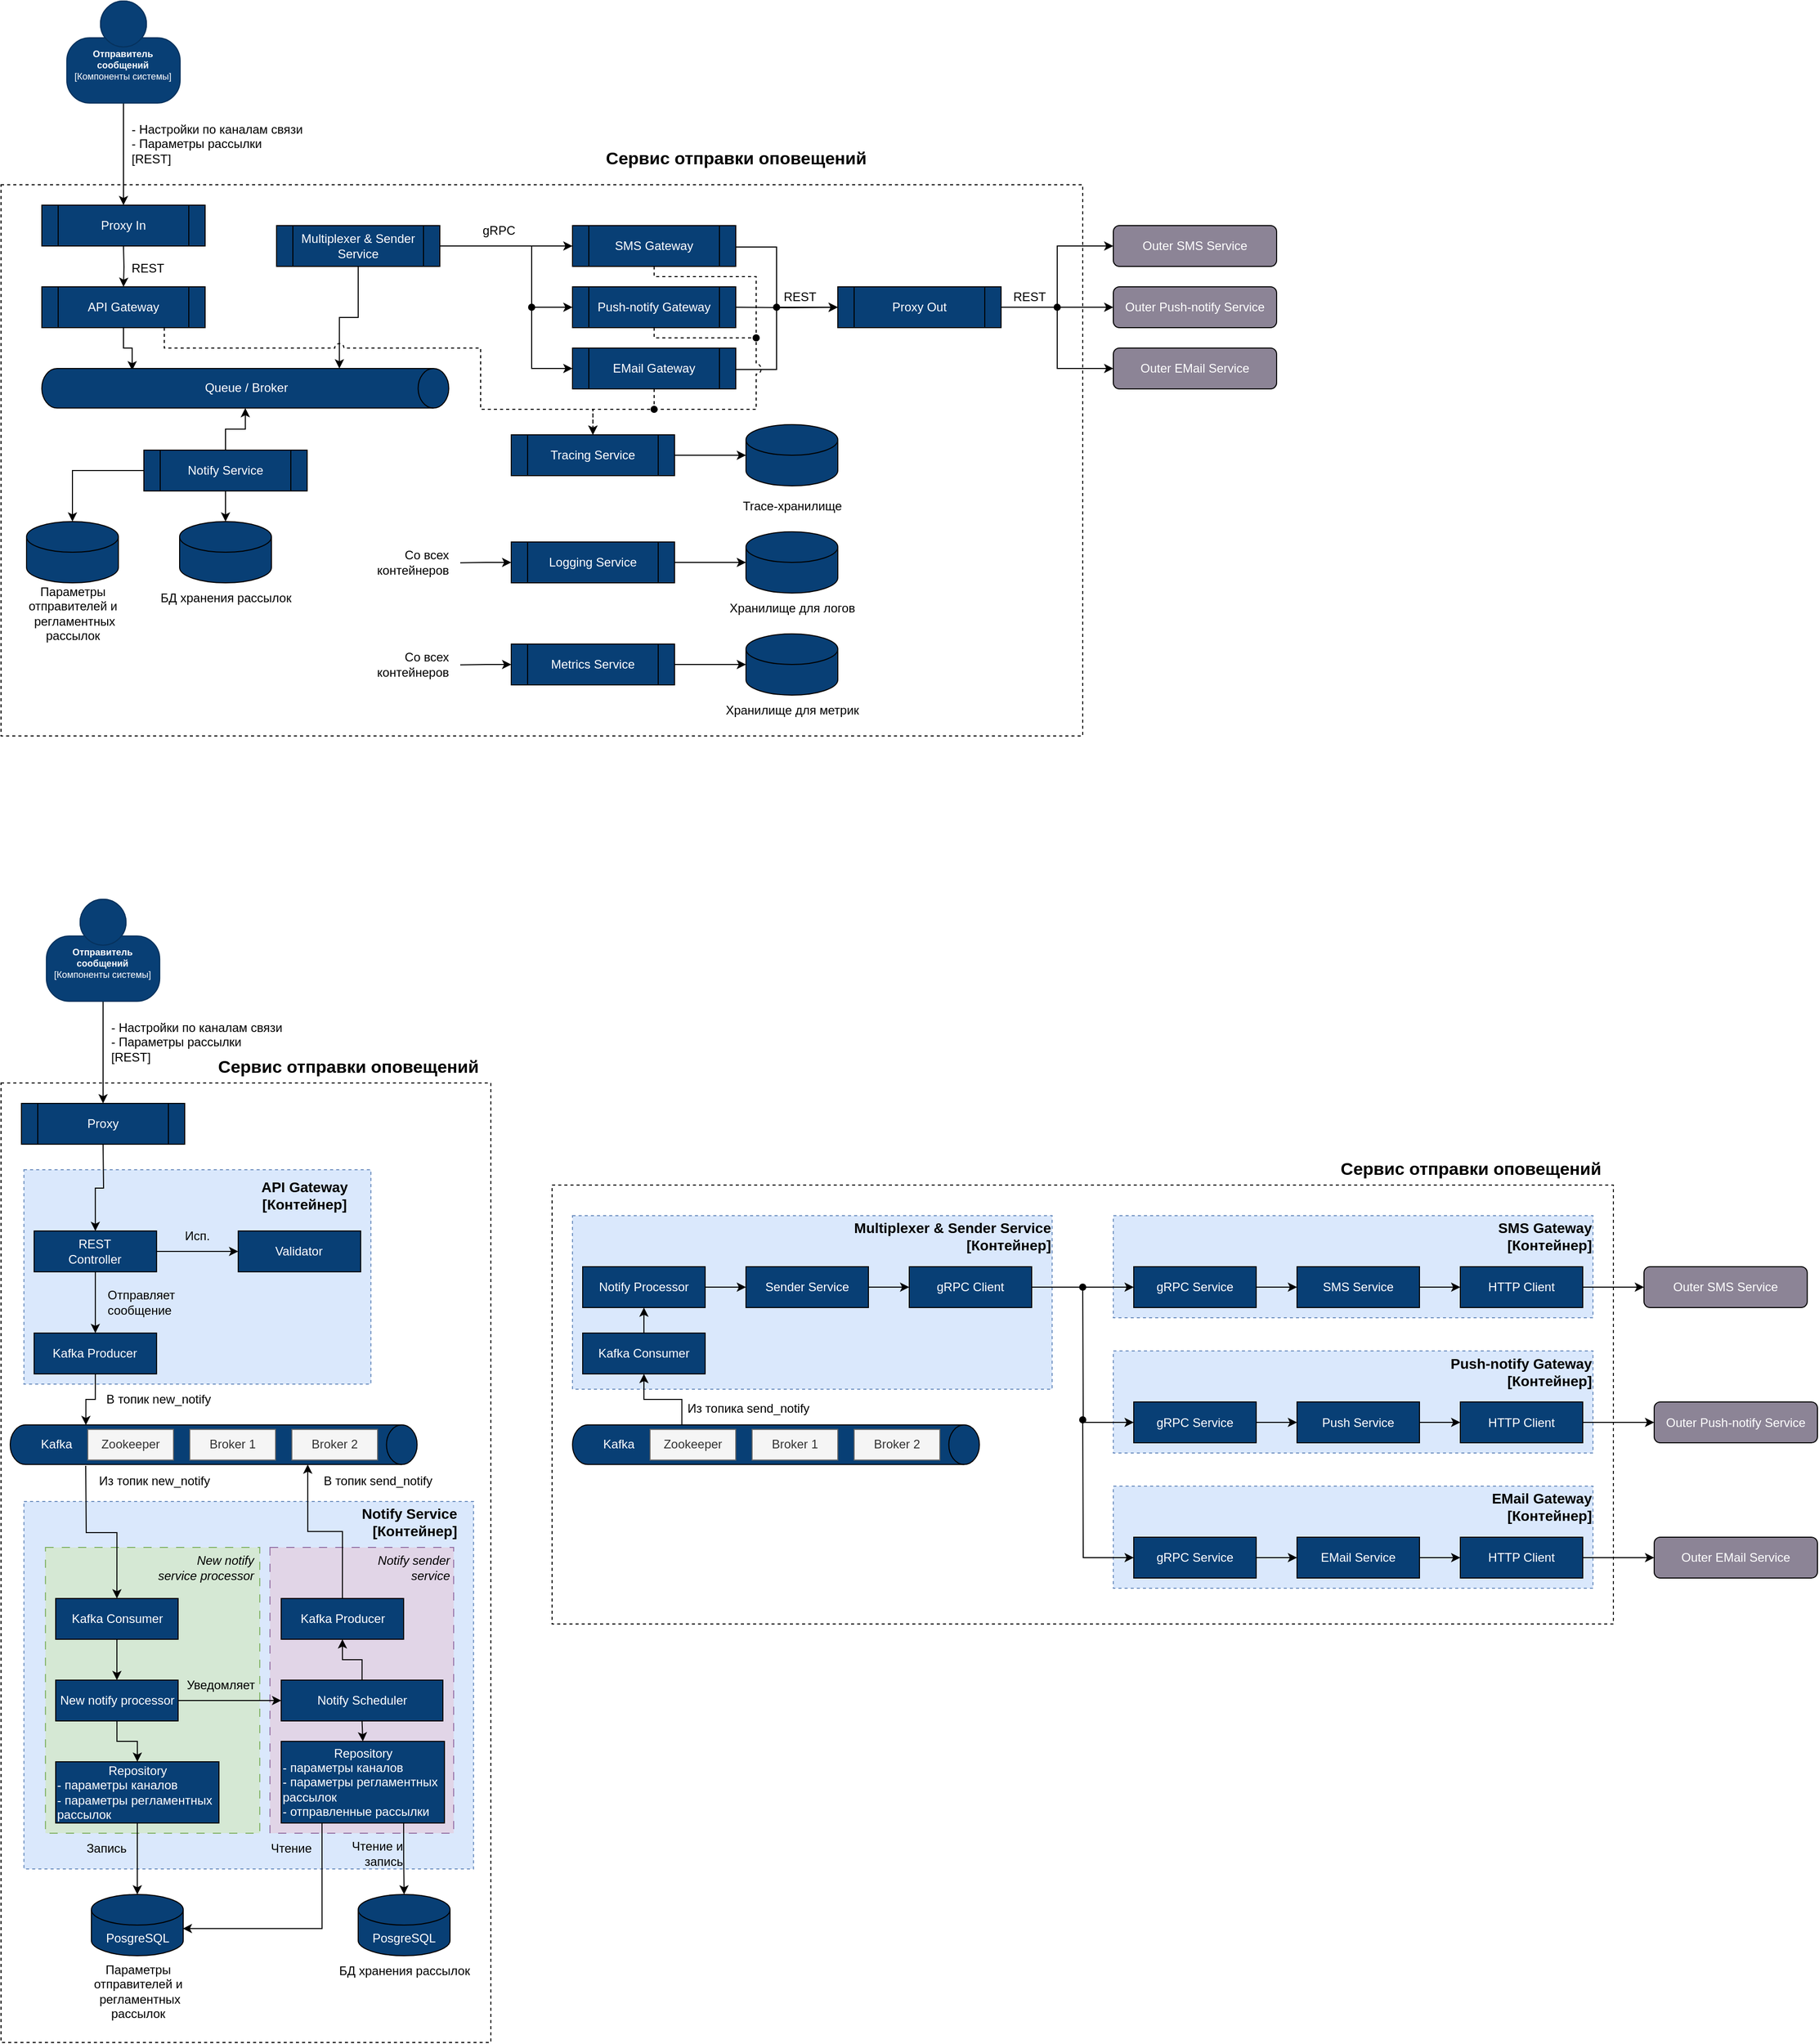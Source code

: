 <mxfile version="22.0.2" type="device">
  <diagram name="Page-1" id="RX8Ic-Q-pGjM4rG0O1jk">
    <mxGraphModel dx="2607" dy="1535" grid="1" gridSize="10" guides="1" tooltips="1" connect="1" arrows="1" fold="1" page="1" pageScale="1" pageWidth="827" pageHeight="1169" math="0" shadow="0">
      <root>
        <mxCell id="0" />
        <mxCell id="1" parent="0" />
        <mxCell id="zoepnZ8AU4nnhETqlbgA-165" value="" style="rounded=0;whiteSpace=wrap;html=1;fillColor=none;dashed=1;" parent="1" vertex="1">
          <mxGeometry x="580" y="1440" width="1040" height="430" as="geometry" />
        </mxCell>
        <mxCell id="zoepnZ8AU4nnhETqlbgA-138" value="" style="rounded=0;whiteSpace=wrap;html=1;fillColor=#dae8fc;dashed=1;strokeColor=#6c8ebf;" parent="1" vertex="1">
          <mxGeometry x="1130" y="1470" width="470" height="100" as="geometry" />
        </mxCell>
        <mxCell id="zoepnZ8AU4nnhETqlbgA-139" value="SMS Gateway&lt;br&gt;[Контейнер]" style="text;html=1;align=right;verticalAlign=middle;resizable=0;points=[];autosize=1;strokeColor=none;fillColor=none;fontStyle=1;fontSize=14;" parent="1" vertex="1">
          <mxGeometry x="1480" y="1465" width="120" height="50" as="geometry" />
        </mxCell>
        <mxCell id="zoepnZ8AU4nnhETqlbgA-80" value="" style="rounded=0;whiteSpace=wrap;html=1;fillColor=#dae8fc;dashed=1;strokeColor=#6c8ebf;" parent="1" vertex="1">
          <mxGeometry x="62.44" y="1750" width="440.56" height="360" as="geometry" />
        </mxCell>
        <mxCell id="bB3IIX2QHAJn2nJlOEOo-78" value="" style="rounded=0;whiteSpace=wrap;html=1;fillColor=none;dashed=1;" parent="1" vertex="1">
          <mxGeometry x="40" y="460" width="1060" height="540" as="geometry" />
        </mxCell>
        <mxCell id="bB3IIX2QHAJn2nJlOEOo-15" style="edgeStyle=orthogonalEdgeStyle;rounded=0;orthogonalLoop=1;jettySize=auto;html=1;exitX=0.5;exitY=1;exitDx=0;exitDy=0;entryX=0.5;entryY=0;entryDx=0;entryDy=0;" parent="1" edge="1">
          <mxGeometry relative="1" as="geometry">
            <mxPoint x="160.0" y="520.0" as="sourcePoint" />
            <mxPoint x="160.0" y="560" as="targetPoint" />
          </mxGeometry>
        </mxCell>
        <mxCell id="bB3IIX2QHAJn2nJlOEOo-14" style="edgeStyle=orthogonalEdgeStyle;rounded=0;orthogonalLoop=1;jettySize=auto;html=1;exitX=0.5;exitY=1;exitDx=0;exitDy=0;exitPerimeter=0;entryX=0.5;entryY=0;entryDx=0;entryDy=0;" parent="1" source="bB3IIX2QHAJn2nJlOEOo-13" edge="1">
          <mxGeometry relative="1" as="geometry">
            <mxPoint x="160.0" y="480" as="targetPoint" />
          </mxGeometry>
        </mxCell>
        <object placeholders="1" c4Name="Отправитель сообщений" c4Type="Компоненты системы" c4Description="" label="&lt;font style=&quot;font-size: 9px;&quot;&gt;&lt;b style=&quot;font-size: 9px;&quot;&gt;%c4Name%&lt;/b&gt;&lt;/font&gt;&lt;div style=&quot;font-size: 9px;&quot;&gt;[%c4Type%]&lt;/div&gt;&lt;br style=&quot;font-size: 9px;&quot;&gt;&lt;div style=&quot;font-size: 9px;&quot;&gt;&lt;font style=&quot;font-size: 9px;&quot;&gt;&lt;font color=&quot;#cccccc&quot; style=&quot;font-size: 9px;&quot;&gt;%c4Description%&lt;/font&gt;&lt;/font&gt;&lt;/div&gt;" id="bB3IIX2QHAJn2nJlOEOo-13">
          <mxCell style="html=1;fontSize=9;dashed=0;whiteSpace=wrap;fillColor=#083F75;strokeColor=#06315C;fontColor=#ffffff;shape=mxgraph.c4.person2;align=center;metaEdit=1;points=[[0.5,0,0],[1,0.5,0],[1,0.75,0],[0.75,1,0],[0.5,1,0],[0.25,1,0],[0,0.75,0],[0,0.5,0]];resizable=1;movable=1;rotatable=1;deletable=1;editable=1;locked=0;connectable=1;" parent="1" vertex="1">
            <mxGeometry x="104.44" y="280" width="111.11" height="100" as="geometry" />
          </mxCell>
        </object>
        <mxCell id="bB3IIX2QHAJn2nJlOEOo-16" value="- Настройки по каналам связи&lt;br&gt;- Параметры рассылки&lt;br&gt;[REST]" style="text;html=1;align=left;verticalAlign=middle;resizable=0;points=[];autosize=1;strokeColor=none;fillColor=none;" parent="1" vertex="1">
          <mxGeometry x="166" y="390" width="190" height="60" as="geometry" />
        </mxCell>
        <mxCell id="bB3IIX2QHAJn2nJlOEOo-17" value="REST" style="text;html=1;align=left;verticalAlign=middle;resizable=0;points=[];autosize=1;strokeColor=none;fillColor=none;" parent="1" vertex="1">
          <mxGeometry x="166" y="527" width="60" height="30" as="geometry" />
        </mxCell>
        <mxCell id="bB3IIX2QHAJn2nJlOEOo-27" style="edgeStyle=orthogonalEdgeStyle;rounded=0;orthogonalLoop=1;jettySize=auto;html=1;exitX=1;exitY=0.5;exitDx=0;exitDy=0;endArrow=oval;endFill=1;" parent="1" edge="1">
          <mxGeometry relative="1" as="geometry">
            <mxPoint x="760" y="520.0" as="sourcePoint" />
            <mxPoint x="800" y="580" as="targetPoint" />
            <Array as="points">
              <mxPoint x="760" y="521" />
              <mxPoint x="800" y="521" />
              <mxPoint x="800" y="580" />
            </Array>
          </mxGeometry>
        </mxCell>
        <mxCell id="bB3IIX2QHAJn2nJlOEOo-28" style="edgeStyle=orthogonalEdgeStyle;rounded=0;orthogonalLoop=1;jettySize=auto;html=1;exitX=1;exitY=0.5;exitDx=0;exitDy=0;entryX=0;entryY=0.5;entryDx=0;entryDy=0;" parent="1" target="bB3IIX2QHAJn2nJlOEOo-25" edge="1" source="LcVIaWIL3jUaaiJATipJ-1">
          <mxGeometry relative="1" as="geometry">
            <mxPoint x="760" y="580" as="sourcePoint" />
          </mxGeometry>
        </mxCell>
        <mxCell id="bB3IIX2QHAJn2nJlOEOo-29" style="edgeStyle=orthogonalEdgeStyle;rounded=0;orthogonalLoop=1;jettySize=auto;html=1;exitX=1;exitY=0.5;exitDx=0;exitDy=0;entryX=0;entryY=0.5;entryDx=0;entryDy=0;" parent="1" target="LcVIaWIL3jUaaiJATipJ-1" edge="1">
          <mxGeometry relative="1" as="geometry">
            <mxPoint x="760" y="640" as="sourcePoint" />
            <Array as="points">
              <mxPoint x="800" y="641" />
              <mxPoint x="800" y="580" />
            </Array>
          </mxGeometry>
        </mxCell>
        <mxCell id="bB3IIX2QHAJn2nJlOEOo-24" value="Outer SMS Service" style="rounded=1;whiteSpace=wrap;html=1;fillColor=#8c8496;fontColor=#ffffff;fontStyle=0" parent="1" vertex="1">
          <mxGeometry x="1130" y="500" width="160" height="40" as="geometry" />
        </mxCell>
        <mxCell id="bB3IIX2QHAJn2nJlOEOo-25" value="Outer Push-notify Service" style="rounded=1;whiteSpace=wrap;html=1;fillColor=#8c8496;fontColor=#ffffff;fontStyle=0" parent="1" vertex="1">
          <mxGeometry x="1130" y="560" width="160" height="40" as="geometry" />
        </mxCell>
        <mxCell id="bB3IIX2QHAJn2nJlOEOo-26" value="Outer EMail Service" style="rounded=1;whiteSpace=wrap;html=1;fillColor=#8c8496;fontColor=#ffffff;fontStyle=0" parent="1" vertex="1">
          <mxGeometry x="1130" y="620" width="160" height="40" as="geometry" />
        </mxCell>
        <mxCell id="bB3IIX2QHAJn2nJlOEOo-30" value="Proxy In" style="shape=process;whiteSpace=wrap;html=1;backgroundOutline=1;fillColor=#083f75;fontColor=#FFFFFF;" parent="1" vertex="1">
          <mxGeometry x="80" y="480" width="160" height="40" as="geometry" />
        </mxCell>
        <mxCell id="bB3IIX2QHAJn2nJlOEOo-31" value="API Gateway" style="shape=process;whiteSpace=wrap;html=1;backgroundOutline=1;fillColor=#083f75;fontColor=#FFFFFF;" parent="1" vertex="1">
          <mxGeometry x="80" y="560" width="160" height="40" as="geometry" />
        </mxCell>
        <mxCell id="bB3IIX2QHAJn2nJlOEOo-32" value="Notify Service" style="shape=process;whiteSpace=wrap;html=1;backgroundOutline=1;fillColor=#083f75;fontColor=#ffffff;" parent="1" vertex="1">
          <mxGeometry x="180" y="720" width="160" height="40" as="geometry" />
        </mxCell>
        <mxCell id="bB3IIX2QHAJn2nJlOEOo-36" style="edgeStyle=orthogonalEdgeStyle;rounded=0;orthogonalLoop=1;jettySize=auto;html=1;exitX=0.5;exitY=1;exitDx=0;exitDy=0;entryX=0.048;entryY=0.778;entryDx=0;entryDy=0;entryPerimeter=0;" parent="1" source="bB3IIX2QHAJn2nJlOEOo-31" target="bB3IIX2QHAJn2nJlOEOo-33" edge="1">
          <mxGeometry relative="1" as="geometry" />
        </mxCell>
        <mxCell id="bB3IIX2QHAJn2nJlOEOo-39" style="edgeStyle=orthogonalEdgeStyle;rounded=0;orthogonalLoop=1;jettySize=auto;html=1;exitX=0.5;exitY=0;exitDx=0;exitDy=0;entryX=1;entryY=0.5;entryDx=0;entryDy=0;entryPerimeter=0;" parent="1" source="bB3IIX2QHAJn2nJlOEOo-32" target="bB3IIX2QHAJn2nJlOEOo-33" edge="1">
          <mxGeometry relative="1" as="geometry" />
        </mxCell>
        <mxCell id="bB3IIX2QHAJn2nJlOEOo-41" style="edgeStyle=orthogonalEdgeStyle;rounded=0;orthogonalLoop=1;jettySize=auto;html=1;exitX=0;exitY=0.5;exitDx=0;exitDy=0;entryX=0.5;entryY=0;entryDx=0;entryDy=0;entryPerimeter=0;" parent="1" source="bB3IIX2QHAJn2nJlOEOo-32" target="bB3IIX2QHAJn2nJlOEOo-18" edge="1">
          <mxGeometry relative="1" as="geometry" />
        </mxCell>
        <mxCell id="bB3IIX2QHAJn2nJlOEOo-33" value="" style="shape=cylinder3;whiteSpace=wrap;html=1;boundedLbl=1;backgroundOutline=1;size=15;rotation=90;fillColor=#083f75;fontColor=#FFFFFF;" parent="1" vertex="1">
          <mxGeometry x="260" y="460" width="38.75" height="398.75" as="geometry" />
        </mxCell>
        <mxCell id="bB3IIX2QHAJn2nJlOEOo-34" value="Queue / Broker" style="text;html=1;align=center;verticalAlign=middle;resizable=0;points=[];autosize=1;strokeColor=none;fillColor=none;fontColor=#FFFFFF;" parent="1" vertex="1">
          <mxGeometry x="230" y="644.37" width="100" height="30" as="geometry" />
        </mxCell>
        <mxCell id="bB3IIX2QHAJn2nJlOEOo-40" value="" style="group;fillColor=none;fontColor=#ffffff;" parent="1" vertex="1" connectable="0">
          <mxGeometry x="60" y="760" width="105" height="155" as="geometry" />
        </mxCell>
        <mxCell id="bB3IIX2QHAJn2nJlOEOo-19" value="Параметры&lt;br&gt;отправителей и&lt;br&gt;&amp;nbsp;регламентных&lt;br&gt;рассылок" style="text;html=1;align=center;verticalAlign=middle;resizable=0;points=[];autosize=1;strokeColor=none;fillColor=none;" parent="bB3IIX2QHAJn2nJlOEOo-40" vertex="1">
          <mxGeometry x="-5" y="85" width="110" height="70" as="geometry" />
        </mxCell>
        <mxCell id="bB3IIX2QHAJn2nJlOEOo-18" value="" style="shape=cylinder3;whiteSpace=wrap;html=1;boundedLbl=1;backgroundOutline=1;size=15;fillColor=#083f75;" parent="bB3IIX2QHAJn2nJlOEOo-40" vertex="1">
          <mxGeometry x="5" y="30" width="90" height="60" as="geometry" />
        </mxCell>
        <mxCell id="bB3IIX2QHAJn2nJlOEOo-42" value="БД хранения рассылок" style="text;html=1;align=center;verticalAlign=middle;resizable=0;points=[];autosize=1;strokeColor=none;fillColor=none;" parent="1" vertex="1">
          <mxGeometry x="185" y="850" width="150" height="30" as="geometry" />
        </mxCell>
        <mxCell id="bB3IIX2QHAJn2nJlOEOo-43" value="" style="shape=cylinder3;whiteSpace=wrap;html=1;boundedLbl=1;backgroundOutline=1;size=15;fillColor=#083f75;fontColor=#ffffff;" parent="1" vertex="1">
          <mxGeometry x="215" y="790" width="90" height="60" as="geometry" />
        </mxCell>
        <mxCell id="bB3IIX2QHAJn2nJlOEOo-44" style="edgeStyle=orthogonalEdgeStyle;rounded=0;orthogonalLoop=1;jettySize=auto;html=1;exitX=0.5;exitY=1;exitDx=0;exitDy=0;entryX=0.5;entryY=0;entryDx=0;entryDy=0;entryPerimeter=0;" parent="1" source="bB3IIX2QHAJn2nJlOEOo-32" target="bB3IIX2QHAJn2nJlOEOo-43" edge="1">
          <mxGeometry relative="1" as="geometry" />
        </mxCell>
        <mxCell id="bB3IIX2QHAJn2nJlOEOo-45" value="SMS Gateway" style="shape=process;whiteSpace=wrap;html=1;backgroundOutline=1;fillColor=#083f75;fontColor=#ffffff;" parent="1" vertex="1">
          <mxGeometry x="600" y="500" width="160" height="40" as="geometry" />
        </mxCell>
        <mxCell id="bB3IIX2QHAJn2nJlOEOo-46" value="Push-notify Gateway" style="shape=process;whiteSpace=wrap;html=1;backgroundOutline=1;fillColor=#083f75;fontColor=#ffffff;" parent="1" vertex="1">
          <mxGeometry x="600" y="560" width="160" height="40" as="geometry" />
        </mxCell>
        <mxCell id="bB3IIX2QHAJn2nJlOEOo-75" style="edgeStyle=orthogonalEdgeStyle;rounded=0;orthogonalLoop=1;jettySize=auto;html=1;exitX=0.5;exitY=1;exitDx=0;exitDy=0;dashed=1;" parent="1" source="bB3IIX2QHAJn2nJlOEOo-47" target="bB3IIX2QHAJn2nJlOEOo-70" edge="1">
          <mxGeometry relative="1" as="geometry">
            <Array as="points">
              <mxPoint x="680" y="680" />
              <mxPoint x="620" y="680" />
            </Array>
          </mxGeometry>
        </mxCell>
        <mxCell id="bB3IIX2QHAJn2nJlOEOo-47" value="EMail Gateway" style="shape=process;whiteSpace=wrap;html=1;backgroundOutline=1;fillColor=#083f75;fontColor=#ffffff;" parent="1" vertex="1">
          <mxGeometry x="600" y="620" width="160" height="40" as="geometry" />
        </mxCell>
        <mxCell id="bB3IIX2QHAJn2nJlOEOo-50" style="edgeStyle=orthogonalEdgeStyle;rounded=0;orthogonalLoop=1;jettySize=auto;html=1;entryX=0;entryY=0.5;entryDx=0;entryDy=0;startArrow=oval;startFill=1;" parent="1" target="bB3IIX2QHAJn2nJlOEOo-45" edge="1">
          <mxGeometry relative="1" as="geometry">
            <mxPoint x="560" y="580" as="sourcePoint" />
            <Array as="points">
              <mxPoint x="560" y="520" />
            </Array>
          </mxGeometry>
        </mxCell>
        <mxCell id="bB3IIX2QHAJn2nJlOEOo-51" style="edgeStyle=orthogonalEdgeStyle;rounded=0;orthogonalLoop=1;jettySize=auto;html=1;exitX=1;exitY=0.5;exitDx=0;exitDy=0;entryX=0;entryY=0.5;entryDx=0;entryDy=0;" parent="1" source="bB3IIX2QHAJn2nJlOEOo-48" target="bB3IIX2QHAJn2nJlOEOo-46" edge="1">
          <mxGeometry relative="1" as="geometry">
            <Array as="points">
              <mxPoint x="560" y="520" />
              <mxPoint x="560" y="580" />
            </Array>
          </mxGeometry>
        </mxCell>
        <mxCell id="bB3IIX2QHAJn2nJlOEOo-52" style="edgeStyle=orthogonalEdgeStyle;rounded=0;orthogonalLoop=1;jettySize=auto;html=1;exitX=1;exitY=0.5;exitDx=0;exitDy=0;entryX=0;entryY=0.5;entryDx=0;entryDy=0;" parent="1" source="bB3IIX2QHAJn2nJlOEOo-48" target="bB3IIX2QHAJn2nJlOEOo-47" edge="1">
          <mxGeometry relative="1" as="geometry">
            <Array as="points">
              <mxPoint x="560" y="520" />
              <mxPoint x="560" y="640" />
            </Array>
          </mxGeometry>
        </mxCell>
        <mxCell id="bB3IIX2QHAJn2nJlOEOo-48" value="Multiplexer &amp;amp; Sender Service" style="shape=process;whiteSpace=wrap;html=1;backgroundOutline=1;fillColor=#083f75;fontColor=#FFFFFF;" parent="1" vertex="1">
          <mxGeometry x="310" y="500" width="160" height="40" as="geometry" />
        </mxCell>
        <mxCell id="bB3IIX2QHAJn2nJlOEOo-49" style="edgeStyle=orthogonalEdgeStyle;rounded=0;orthogonalLoop=1;jettySize=auto;html=1;exitX=0.5;exitY=1;exitDx=0;exitDy=0;entryX=0;entryY=0;entryDx=0;entryDy=107.188;entryPerimeter=0;" parent="1" source="bB3IIX2QHAJn2nJlOEOo-48" target="bB3IIX2QHAJn2nJlOEOo-33" edge="1">
          <mxGeometry relative="1" as="geometry" />
        </mxCell>
        <mxCell id="bB3IIX2QHAJn2nJlOEOo-53" value="gRPC" style="text;html=1;align=left;verticalAlign=middle;resizable=0;points=[];autosize=1;strokeColor=none;fillColor=none;" parent="1" vertex="1">
          <mxGeometry x="510" y="490" width="60" height="30" as="geometry" />
        </mxCell>
        <mxCell id="bB3IIX2QHAJn2nJlOEOo-66" value="" style="group;fillColor=none;container=0;" parent="1" vertex="1" connectable="0">
          <mxGeometry x="390" y="800" width="500" height="90" as="geometry" />
        </mxCell>
        <mxCell id="bB3IIX2QHAJn2nJlOEOo-55" style="edgeStyle=orthogonalEdgeStyle;rounded=0;orthogonalLoop=1;jettySize=auto;html=1;exitX=0;exitY=0.5;exitDx=0;exitDy=0;startArrow=classic;startFill=1;endArrow=none;endFill=0;" parent="1" source="bB3IIX2QHAJn2nJlOEOo-54" edge="1">
          <mxGeometry relative="1" as="geometry">
            <mxPoint x="490.0" y="830.353" as="targetPoint" />
          </mxGeometry>
        </mxCell>
        <mxCell id="bB3IIX2QHAJn2nJlOEOo-54" value="Logging Service" style="shape=process;whiteSpace=wrap;html=1;backgroundOutline=1;fillColor=#083f75;fontColor=#ffffff;" parent="1" vertex="1">
          <mxGeometry x="540" y="810" width="160" height="40" as="geometry" />
        </mxCell>
        <mxCell id="bB3IIX2QHAJn2nJlOEOo-56" value="Со всех &lt;br&gt;контейнеров" style="text;html=1;align=right;verticalAlign=middle;resizable=0;points=[];autosize=1;strokeColor=none;fillColor=none;" parent="1" vertex="1">
          <mxGeometry x="390" y="810" width="90" height="40" as="geometry" />
        </mxCell>
        <mxCell id="bB3IIX2QHAJn2nJlOEOo-57" value="Хранилище для логов" style="text;html=1;align=center;verticalAlign=middle;resizable=0;points=[];autosize=1;strokeColor=none;fillColor=none;" parent="1" vertex="1">
          <mxGeometry x="740" y="860" width="150" height="30" as="geometry" />
        </mxCell>
        <mxCell id="bB3IIX2QHAJn2nJlOEOo-58" value="" style="shape=cylinder3;whiteSpace=wrap;html=1;boundedLbl=1;backgroundOutline=1;size=15;fillColor=#083f75;fontColor=#ffffff;" parent="1" vertex="1">
          <mxGeometry x="770" y="800" width="90" height="60" as="geometry" />
        </mxCell>
        <mxCell id="bB3IIX2QHAJn2nJlOEOo-59" style="edgeStyle=orthogonalEdgeStyle;rounded=0;orthogonalLoop=1;jettySize=auto;html=1;exitX=1;exitY=0.5;exitDx=0;exitDy=0;entryX=0;entryY=0.5;entryDx=0;entryDy=0;entryPerimeter=0;" parent="1" source="bB3IIX2QHAJn2nJlOEOo-54" target="bB3IIX2QHAJn2nJlOEOo-58" edge="1">
          <mxGeometry relative="1" as="geometry" />
        </mxCell>
        <mxCell id="bB3IIX2QHAJn2nJlOEOo-60" style="edgeStyle=orthogonalEdgeStyle;rounded=0;orthogonalLoop=1;jettySize=auto;html=1;exitX=0;exitY=0.5;exitDx=0;exitDy=0;startArrow=classic;startFill=1;endArrow=none;endFill=0;" parent="1" source="bB3IIX2QHAJn2nJlOEOo-61" edge="1">
          <mxGeometry relative="1" as="geometry">
            <mxPoint x="490.0" y="930.353" as="targetPoint" />
          </mxGeometry>
        </mxCell>
        <mxCell id="bB3IIX2QHAJn2nJlOEOo-61" value="Metrics Service" style="shape=process;whiteSpace=wrap;html=1;backgroundOutline=1;fillColor=#083f75;fontColor=#ffffff;" parent="1" vertex="1">
          <mxGeometry x="540" y="910" width="160" height="40" as="geometry" />
        </mxCell>
        <mxCell id="bB3IIX2QHAJn2nJlOEOo-62" value="Со всех &lt;br&gt;контейнеров" style="text;html=1;align=right;verticalAlign=middle;resizable=0;points=[];autosize=1;strokeColor=none;fillColor=none;" parent="1" vertex="1">
          <mxGeometry x="390" y="910" width="90" height="40" as="geometry" />
        </mxCell>
        <mxCell id="bB3IIX2QHAJn2nJlOEOo-63" value="Хранилище для метрик" style="text;html=1;align=center;verticalAlign=middle;resizable=0;points=[];autosize=1;strokeColor=none;fillColor=none;" parent="1" vertex="1">
          <mxGeometry x="740" y="960" width="150" height="30" as="geometry" />
        </mxCell>
        <mxCell id="bB3IIX2QHAJn2nJlOEOo-64" value="" style="shape=cylinder3;whiteSpace=wrap;html=1;boundedLbl=1;backgroundOutline=1;size=15;fillColor=#083f75;fontColor=#ffffff;" parent="1" vertex="1">
          <mxGeometry x="770" y="900" width="90" height="60" as="geometry" />
        </mxCell>
        <mxCell id="bB3IIX2QHAJn2nJlOEOo-65" style="edgeStyle=orthogonalEdgeStyle;rounded=0;orthogonalLoop=1;jettySize=auto;html=1;exitX=1;exitY=0.5;exitDx=0;exitDy=0;entryX=0;entryY=0.5;entryDx=0;entryDy=0;entryPerimeter=0;" parent="1" source="bB3IIX2QHAJn2nJlOEOo-61" target="bB3IIX2QHAJn2nJlOEOo-64" edge="1">
          <mxGeometry relative="1" as="geometry" />
        </mxCell>
        <mxCell id="bB3IIX2QHAJn2nJlOEOo-70" value="Tracing Service" style="shape=process;whiteSpace=wrap;html=1;backgroundOutline=1;fillColor=#083f75;fontColor=#ffffff;" parent="1" vertex="1">
          <mxGeometry x="540" y="705" width="160" height="40" as="geometry" />
        </mxCell>
        <mxCell id="bB3IIX2QHAJn2nJlOEOo-72" value="" style="shape=cylinder3;whiteSpace=wrap;html=1;boundedLbl=1;backgroundOutline=1;size=15;fillColor=#083f75;fontColor=#ffffff;" parent="1" vertex="1">
          <mxGeometry x="770" y="695" width="90" height="60" as="geometry" />
        </mxCell>
        <mxCell id="bB3IIX2QHAJn2nJlOEOo-73" style="edgeStyle=orthogonalEdgeStyle;rounded=0;orthogonalLoop=1;jettySize=auto;html=1;exitX=1;exitY=0.5;exitDx=0;exitDy=0;entryX=0;entryY=0.5;entryDx=0;entryDy=0;entryPerimeter=0;" parent="1" source="bB3IIX2QHAJn2nJlOEOo-70" target="bB3IIX2QHAJn2nJlOEOo-72" edge="1">
          <mxGeometry relative="1" as="geometry" />
        </mxCell>
        <mxCell id="bB3IIX2QHAJn2nJlOEOo-74" value="Trace-хранилище" style="text;html=1;align=center;verticalAlign=middle;resizable=0;points=[];autosize=1;strokeColor=none;fillColor=none;" parent="1" vertex="1">
          <mxGeometry x="755" y="760" width="120" height="30" as="geometry" />
        </mxCell>
        <mxCell id="bB3IIX2QHAJn2nJlOEOo-76" style="edgeStyle=orthogonalEdgeStyle;rounded=0;orthogonalLoop=1;jettySize=auto;html=1;exitX=0.5;exitY=1;exitDx=0;exitDy=0;jumpStyle=arc;jumpSize=10;endArrow=oval;endFill=1;dashed=1;" parent="1" source="bB3IIX2QHAJn2nJlOEOo-46" edge="1">
          <mxGeometry relative="1" as="geometry">
            <mxPoint x="680" y="680" as="targetPoint" />
            <Array as="points">
              <mxPoint x="680" y="610" />
              <mxPoint x="780" y="610" />
              <mxPoint x="780" y="680" />
            </Array>
          </mxGeometry>
        </mxCell>
        <mxCell id="bB3IIX2QHAJn2nJlOEOo-77" style="edgeStyle=orthogonalEdgeStyle;rounded=0;orthogonalLoop=1;jettySize=auto;html=1;exitX=0.5;exitY=1;exitDx=0;exitDy=0;endArrow=oval;endFill=1;jumpStyle=arc;jumpSize=10;dashed=1;" parent="1" source="bB3IIX2QHAJn2nJlOEOo-45" edge="1">
          <mxGeometry relative="1" as="geometry">
            <mxPoint x="780" y="610" as="targetPoint" />
            <Array as="points">
              <mxPoint x="680" y="550" />
              <mxPoint x="780" y="550" />
            </Array>
          </mxGeometry>
        </mxCell>
        <mxCell id="bB3IIX2QHAJn2nJlOEOo-80" value="Сервис отправки оповещений" style="text;html=1;align=center;verticalAlign=middle;resizable=0;points=[];autosize=1;strokeColor=none;fillColor=none;fontStyle=1;fontSize=17;" parent="1" vertex="1">
          <mxGeometry x="620" y="420" width="280" height="30" as="geometry" />
        </mxCell>
        <mxCell id="bB3IIX2QHAJn2nJlOEOo-83" value="REST" style="text;html=1;align=left;verticalAlign=middle;resizable=0;points=[];autosize=1;strokeColor=none;fillColor=none;" parent="1" vertex="1">
          <mxGeometry x="805" y="555" width="60" height="30" as="geometry" />
        </mxCell>
        <mxCell id="yg9cU2v6sq41GqpysBfn-1" style="edgeStyle=orthogonalEdgeStyle;rounded=0;orthogonalLoop=1;jettySize=auto;html=1;exitX=0.75;exitY=1;exitDx=0;exitDy=0;entryX=0.5;entryY=0;entryDx=0;entryDy=0;dashed=1;jumpStyle=arc;jumpSize=9;" parent="1" source="bB3IIX2QHAJn2nJlOEOo-31" target="bB3IIX2QHAJn2nJlOEOo-70" edge="1">
          <mxGeometry relative="1" as="geometry">
            <Array as="points">
              <mxPoint x="200" y="620" />
              <mxPoint x="510" y="620" />
              <mxPoint x="510" y="680" />
              <mxPoint x="620" y="680" />
            </Array>
          </mxGeometry>
        </mxCell>
        <mxCell id="zoepnZ8AU4nnhETqlbgA-1" value="" style="rounded=0;whiteSpace=wrap;html=1;fillColor=none;dashed=1;" parent="1" vertex="1">
          <mxGeometry x="40" y="1340" width="480" height="940" as="geometry" />
        </mxCell>
        <mxCell id="zoepnZ8AU4nnhETqlbgA-3" style="edgeStyle=orthogonalEdgeStyle;rounded=0;orthogonalLoop=1;jettySize=auto;html=1;exitX=0.5;exitY=1;exitDx=0;exitDy=0;exitPerimeter=0;entryX=0.5;entryY=0;entryDx=0;entryDy=0;" parent="1" source="zoepnZ8AU4nnhETqlbgA-4" edge="1">
          <mxGeometry relative="1" as="geometry">
            <mxPoint x="140.0" y="1360" as="targetPoint" />
          </mxGeometry>
        </mxCell>
        <object placeholders="1" c4Name="Отправитель сообщений" c4Type="Компоненты системы" c4Description="" label="&lt;font style=&quot;font-size: 9px;&quot;&gt;&lt;b style=&quot;font-size: 9px;&quot;&gt;%c4Name%&lt;/b&gt;&lt;/font&gt;&lt;div style=&quot;font-size: 9px;&quot;&gt;[%c4Type%]&lt;/div&gt;&lt;br style=&quot;font-size: 9px;&quot;&gt;&lt;div style=&quot;font-size: 9px;&quot;&gt;&lt;font style=&quot;font-size: 9px;&quot;&gt;&lt;font color=&quot;#cccccc&quot; style=&quot;font-size: 9px;&quot;&gt;%c4Description%&lt;/font&gt;&lt;/font&gt;&lt;/div&gt;" id="zoepnZ8AU4nnhETqlbgA-4">
          <mxCell style="html=1;fontSize=9;dashed=0;whiteSpace=wrap;fillColor=#083F75;strokeColor=#06315C;fontColor=#ffffff;shape=mxgraph.c4.person2;align=center;metaEdit=1;points=[[0.5,0,0],[1,0.5,0],[1,0.75,0],[0.75,1,0],[0.5,1,0],[0.25,1,0],[0,0.75,0],[0,0.5,0]];resizable=1;movable=1;rotatable=1;deletable=1;editable=1;locked=0;connectable=1;" parent="1" vertex="1">
            <mxGeometry x="84.44" y="1160" width="111.11" height="100" as="geometry" />
          </mxCell>
        </object>
        <mxCell id="zoepnZ8AU4nnhETqlbgA-5" value="- Настройки по каналам связи&lt;br&gt;- Параметры рассылки&lt;br&gt;[REST]" style="text;html=1;align=left;verticalAlign=middle;resizable=0;points=[];autosize=1;strokeColor=none;fillColor=none;" parent="1" vertex="1">
          <mxGeometry x="146" y="1270" width="190" height="60" as="geometry" />
        </mxCell>
        <mxCell id="zoepnZ8AU4nnhETqlbgA-13" value="Proxy" style="shape=process;whiteSpace=wrap;html=1;backgroundOutline=1;fillColor=#083f75;fontColor=#FFFFFF;" parent="1" vertex="1">
          <mxGeometry x="60" y="1360" width="160" height="40" as="geometry" />
        </mxCell>
        <mxCell id="zoepnZ8AU4nnhETqlbgA-56" value="Сервис отправки оповещений" style="text;html=1;align=center;verticalAlign=middle;resizable=0;points=[];autosize=1;strokeColor=none;fillColor=none;fontStyle=1;fontSize=17;" parent="1" vertex="1">
          <mxGeometry x="240" y="1310" width="280" height="30" as="geometry" />
        </mxCell>
        <mxCell id="zoepnZ8AU4nnhETqlbgA-64" value="" style="rounded=0;whiteSpace=wrap;html=1;fillColor=#dae8fc;dashed=1;strokeColor=#6c8ebf;" parent="1" vertex="1">
          <mxGeometry x="62.44" y="1425" width="340" height="210" as="geometry" />
        </mxCell>
        <mxCell id="zoepnZ8AU4nnhETqlbgA-65" value="API Gateway&lt;br style=&quot;font-size: 14px;&quot;&gt;[Контейнер]" style="text;html=1;align=center;verticalAlign=middle;resizable=0;points=[];autosize=1;strokeColor=none;fillColor=none;fontStyle=1;fontSize=14;" parent="1" vertex="1">
          <mxGeometry x="282.44" y="1425" width="110" height="50" as="geometry" />
        </mxCell>
        <mxCell id="zoepnZ8AU4nnhETqlbgA-68" style="edgeStyle=orthogonalEdgeStyle;rounded=0;orthogonalLoop=1;jettySize=auto;html=1;exitX=1;exitY=0.5;exitDx=0;exitDy=0;entryX=0;entryY=0.5;entryDx=0;entryDy=0;" parent="1" source="zoepnZ8AU4nnhETqlbgA-66" target="zoepnZ8AU4nnhETqlbgA-67" edge="1">
          <mxGeometry relative="1" as="geometry" />
        </mxCell>
        <mxCell id="zoepnZ8AU4nnhETqlbgA-71" style="edgeStyle=orthogonalEdgeStyle;rounded=0;orthogonalLoop=1;jettySize=auto;html=1;exitX=0.5;exitY=1;exitDx=0;exitDy=0;" parent="1" source="zoepnZ8AU4nnhETqlbgA-66" target="zoepnZ8AU4nnhETqlbgA-70" edge="1">
          <mxGeometry relative="1" as="geometry" />
        </mxCell>
        <mxCell id="zoepnZ8AU4nnhETqlbgA-66" value="REST&lt;br&gt;Controller" style="rounded=0;whiteSpace=wrap;html=1;fillColor=#083f75;fontColor=#FFFFFF;" parent="1" vertex="1">
          <mxGeometry x="72.44" y="1485" width="120" height="40" as="geometry" />
        </mxCell>
        <mxCell id="zoepnZ8AU4nnhETqlbgA-67" value="Validator" style="rounded=0;whiteSpace=wrap;html=1;fillColor=#083f75;fontColor=#FFFFFF;" parent="1" vertex="1">
          <mxGeometry x="272.44" y="1485" width="120" height="40" as="geometry" />
        </mxCell>
        <mxCell id="zoepnZ8AU4nnhETqlbgA-69" value="Исп." style="text;html=1;align=center;verticalAlign=middle;resizable=0;points=[];autosize=1;strokeColor=none;fillColor=none;" parent="1" vertex="1">
          <mxGeometry x="207.44" y="1475" width="50" height="30" as="geometry" />
        </mxCell>
        <mxCell id="zoepnZ8AU4nnhETqlbgA-70" value="Kafka Producer" style="rounded=0;whiteSpace=wrap;html=1;fillColor=#083f75;fontColor=#FFFFFF;" parent="1" vertex="1">
          <mxGeometry x="72.44" y="1585" width="120" height="40" as="geometry" />
        </mxCell>
        <mxCell id="zoepnZ8AU4nnhETqlbgA-72" value="Отправляет &lt;br&gt;сообщение&amp;nbsp;" style="text;html=1;align=center;verticalAlign=middle;resizable=0;points=[];autosize=1;strokeColor=none;fillColor=none;" parent="1" vertex="1">
          <mxGeometry x="132.44" y="1535" width="90" height="40" as="geometry" />
        </mxCell>
        <mxCell id="zoepnZ8AU4nnhETqlbgA-73" value="" style="shape=cylinder3;whiteSpace=wrap;html=1;boundedLbl=1;backgroundOutline=1;size=15;rotation=90;fillColor=#083f75;fontColor=#FFFFFF;" parent="1" vertex="1">
          <mxGeometry x="229" y="1495" width="38.75" height="398.75" as="geometry" />
        </mxCell>
        <mxCell id="zoepnZ8AU4nnhETqlbgA-74" value="Kafka" style="text;html=1;align=center;verticalAlign=middle;resizable=0;points=[];autosize=1;strokeColor=none;fillColor=none;fontColor=#FFFFFF;" parent="1" vertex="1">
          <mxGeometry x="69" y="1679.38" width="50" height="30" as="geometry" />
        </mxCell>
        <mxCell id="zoepnZ8AU4nnhETqlbgA-75" value="Zookeeper" style="rounded=0;whiteSpace=wrap;html=1;fillColor=#f5f5f5;fontColor=#333333;strokeColor=#666666;" parent="1" vertex="1">
          <mxGeometry x="125" y="1679.38" width="84" height="30" as="geometry" />
        </mxCell>
        <mxCell id="zoepnZ8AU4nnhETqlbgA-76" value="Broker 1" style="rounded=0;whiteSpace=wrap;html=1;fillColor=#f5f5f5;fontColor=#333333;strokeColor=#666666;" parent="1" vertex="1">
          <mxGeometry x="225" y="1679.38" width="84" height="30" as="geometry" />
        </mxCell>
        <mxCell id="zoepnZ8AU4nnhETqlbgA-77" value="Broker 2" style="rounded=0;whiteSpace=wrap;html=1;fillColor=#f5f5f5;fontColor=#333333;strokeColor=#666666;" parent="1" vertex="1">
          <mxGeometry x="325" y="1679.38" width="84" height="30" as="geometry" />
        </mxCell>
        <mxCell id="zoepnZ8AU4nnhETqlbgA-78" style="edgeStyle=orthogonalEdgeStyle;rounded=0;orthogonalLoop=1;jettySize=auto;html=1;exitX=0.5;exitY=1;exitDx=0;exitDy=0;entryX=0.004;entryY=0.814;entryDx=0;entryDy=0;entryPerimeter=0;" parent="1" source="zoepnZ8AU4nnhETqlbgA-70" target="zoepnZ8AU4nnhETqlbgA-73" edge="1">
          <mxGeometry relative="1" as="geometry" />
        </mxCell>
        <mxCell id="zoepnZ8AU4nnhETqlbgA-79" value="В топик new_notify" style="text;html=1;align=center;verticalAlign=middle;resizable=0;points=[];autosize=1;strokeColor=none;fillColor=none;" parent="1" vertex="1">
          <mxGeometry x="128.55" y="1635" width="130" height="30" as="geometry" />
        </mxCell>
        <mxCell id="zoepnZ8AU4nnhETqlbgA-84" value="Из топик new_notify" style="text;html=1;align=center;verticalAlign=middle;resizable=0;points=[];autosize=1;strokeColor=none;fillColor=none;" parent="1" vertex="1">
          <mxGeometry x="125" y="1715" width="130" height="30" as="geometry" />
        </mxCell>
        <mxCell id="zoepnZ8AU4nnhETqlbgA-93" value="Параметры&lt;br style=&quot;border-color: var(--border-color);&quot;&gt;отправителей и&lt;br style=&quot;border-color: var(--border-color);&quot;&gt;&amp;nbsp;регламентных&lt;br style=&quot;border-color: var(--border-color);&quot;&gt;рассылок" style="text;html=1;align=center;verticalAlign=middle;resizable=0;points=[];autosize=1;strokeColor=none;fillColor=none;" parent="1" vertex="1">
          <mxGeometry x="118.56" y="2195" width="110" height="70" as="geometry" />
        </mxCell>
        <mxCell id="zoepnZ8AU4nnhETqlbgA-89" value="" style="rounded=0;whiteSpace=wrap;html=1;fillColor=#d5e8d4;dashed=1;dashPattern=8 8;strokeColor=#82b366;" parent="1" vertex="1">
          <mxGeometry x="83.56" y="1795" width="210" height="280" as="geometry" />
        </mxCell>
        <mxCell id="zoepnZ8AU4nnhETqlbgA-81" value="Notify Service &lt;br style=&quot;font-size: 14px;&quot;&gt;[Контейнер]" style="text;html=1;align=right;verticalAlign=middle;resizable=0;points=[];autosize=1;strokeColor=none;fillColor=none;fontStyle=1;fontSize=14;" parent="1" vertex="1">
          <mxGeometry x="368" y="1745" width="120" height="50" as="geometry" />
        </mxCell>
        <mxCell id="zoepnZ8AU4nnhETqlbgA-82" value="Kafka Consumer" style="rounded=0;whiteSpace=wrap;html=1;fillColor=#083f75;fontColor=#FFFFFF;" parent="1" vertex="1">
          <mxGeometry x="93.56" y="1845" width="120" height="40" as="geometry" />
        </mxCell>
        <mxCell id="zoepnZ8AU4nnhETqlbgA-85" value="New notify processor" style="rounded=0;whiteSpace=wrap;html=1;fillColor=#083f75;fontColor=#FFFFFF;" parent="1" vertex="1">
          <mxGeometry x="93.56" y="1925" width="120" height="40" as="geometry" />
        </mxCell>
        <mxCell id="zoepnZ8AU4nnhETqlbgA-86" style="edgeStyle=orthogonalEdgeStyle;rounded=0;orthogonalLoop=1;jettySize=auto;html=1;exitX=0.5;exitY=1;exitDx=0;exitDy=0;entryX=0.5;entryY=0;entryDx=0;entryDy=0;" parent="1" source="zoepnZ8AU4nnhETqlbgA-82" target="zoepnZ8AU4nnhETqlbgA-85" edge="1">
          <mxGeometry relative="1" as="geometry" />
        </mxCell>
        <mxCell id="zoepnZ8AU4nnhETqlbgA-87" value="Repository&lt;br&gt;&lt;div style=&quot;text-align: left;&quot;&gt;&lt;span style=&quot;background-color: initial;&quot;&gt;- параметры каналов&lt;/span&gt;&lt;/div&gt;&lt;div style=&quot;text-align: left;&quot;&gt;&lt;span style=&quot;background-color: initial;&quot;&gt;- параметры регламентных рассылок&lt;/span&gt;&lt;/div&gt;" style="rounded=0;whiteSpace=wrap;html=1;fillColor=#083f75;fontColor=#FFFFFF;" parent="1" vertex="1">
          <mxGeometry x="93.56" y="2005" width="160" height="60" as="geometry" />
        </mxCell>
        <mxCell id="zoepnZ8AU4nnhETqlbgA-88" value="" style="edgeStyle=orthogonalEdgeStyle;rounded=0;orthogonalLoop=1;jettySize=auto;html=1;" parent="1" source="zoepnZ8AU4nnhETqlbgA-85" target="zoepnZ8AU4nnhETqlbgA-87" edge="1">
          <mxGeometry relative="1" as="geometry" />
        </mxCell>
        <mxCell id="zoepnZ8AU4nnhETqlbgA-90" value="New notify &lt;br&gt;service processor" style="text;html=1;align=right;verticalAlign=middle;resizable=0;points=[];autosize=1;strokeColor=none;fillColor=none;fontStyle=2" parent="1" vertex="1">
          <mxGeometry x="169" y="1795" width="120" height="40" as="geometry" />
        </mxCell>
        <mxCell id="zoepnZ8AU4nnhETqlbgA-91" value="" style="group;fillColor=none;fontColor=#ffffff;" parent="1" vertex="1" connectable="0">
          <mxGeometry x="123.56" y="2085" width="105" height="140" as="geometry" />
        </mxCell>
        <mxCell id="zoepnZ8AU4nnhETqlbgA-92" value="&lt;font color=&quot;#ffffff&quot;&gt;PosgreSQL&lt;/font&gt;" style="shape=cylinder3;whiteSpace=wrap;html=1;boundedLbl=1;backgroundOutline=1;size=15;fillColor=#083f75;" parent="zoepnZ8AU4nnhETqlbgA-91" vertex="1">
          <mxGeometry x="5" y="50" width="90" height="60" as="geometry" />
        </mxCell>
        <mxCell id="zoepnZ8AU4nnhETqlbgA-94" style="edgeStyle=orthogonalEdgeStyle;rounded=0;orthogonalLoop=1;jettySize=auto;html=1;exitX=0.5;exitY=1;exitDx=0;exitDy=0;" parent="1" source="zoepnZ8AU4nnhETqlbgA-87" target="zoepnZ8AU4nnhETqlbgA-92" edge="1">
          <mxGeometry relative="1" as="geometry" />
        </mxCell>
        <mxCell id="zoepnZ8AU4nnhETqlbgA-95" value="" style="rounded=0;whiteSpace=wrap;html=1;fillColor=#e1d5e7;dashed=1;dashPattern=8 8;strokeColor=#9673a6;" parent="1" vertex="1">
          <mxGeometry x="303.56" y="1795" width="180" height="280" as="geometry" />
        </mxCell>
        <mxCell id="zoepnZ8AU4nnhETqlbgA-96" value="Notify sender &lt;br&gt;service" style="text;html=1;align=right;verticalAlign=middle;resizable=0;points=[];autosize=1;strokeColor=none;fillColor=none;fontStyle=2" parent="1" vertex="1">
          <mxGeometry x="391" y="1795" width="90" height="40" as="geometry" />
        </mxCell>
        <mxCell id="zoepnZ8AU4nnhETqlbgA-110" style="edgeStyle=orthogonalEdgeStyle;rounded=0;orthogonalLoop=1;jettySize=auto;html=1;exitX=0.5;exitY=1;exitDx=0;exitDy=0;entryX=0.5;entryY=0;entryDx=0;entryDy=0;" parent="1" source="zoepnZ8AU4nnhETqlbgA-97" target="zoepnZ8AU4nnhETqlbgA-109" edge="1">
          <mxGeometry relative="1" as="geometry" />
        </mxCell>
        <mxCell id="zoepnZ8AU4nnhETqlbgA-97" value="Notify Scheduler" style="rounded=0;whiteSpace=wrap;html=1;fillColor=#083f75;fontColor=#FFFFFF;" parent="1" vertex="1">
          <mxGeometry x="314.56" y="1925" width="158.44" height="40" as="geometry" />
        </mxCell>
        <mxCell id="zoepnZ8AU4nnhETqlbgA-101" style="edgeStyle=orthogonalEdgeStyle;rounded=0;orthogonalLoop=1;jettySize=auto;html=1;exitX=1;exitY=0.5;exitDx=0;exitDy=0;entryX=0;entryY=0.5;entryDx=0;entryDy=0;" parent="1" source="zoepnZ8AU4nnhETqlbgA-85" target="zoepnZ8AU4nnhETqlbgA-97" edge="1">
          <mxGeometry relative="1" as="geometry" />
        </mxCell>
        <mxCell id="zoepnZ8AU4nnhETqlbgA-99" value="Запись" style="text;html=1;align=center;verticalAlign=middle;resizable=0;points=[];autosize=1;strokeColor=none;fillColor=none;" parent="1" vertex="1">
          <mxGeometry x="113" y="2075" width="60" height="30" as="geometry" />
        </mxCell>
        <mxCell id="zoepnZ8AU4nnhETqlbgA-100" value="Чтение" style="text;html=1;align=center;verticalAlign=middle;resizable=0;points=[];autosize=1;strokeColor=none;fillColor=none;" parent="1" vertex="1">
          <mxGeometry x="293.56" y="2075" width="60" height="30" as="geometry" />
        </mxCell>
        <mxCell id="zoepnZ8AU4nnhETqlbgA-102" value="Уведомляет" style="text;html=1;align=center;verticalAlign=middle;resizable=0;points=[];autosize=1;strokeColor=none;fillColor=none;" parent="1" vertex="1">
          <mxGeometry x="209.56" y="1915" width="90" height="30" as="geometry" />
        </mxCell>
        <mxCell id="zoepnZ8AU4nnhETqlbgA-103" value="Kafka Producer" style="rounded=0;whiteSpace=wrap;html=1;fillColor=#083f75;fontColor=#FFFFFF;" parent="1" vertex="1">
          <mxGeometry x="314.56" y="1845" width="120" height="40" as="geometry" />
        </mxCell>
        <mxCell id="zoepnZ8AU4nnhETqlbgA-104" style="edgeStyle=orthogonalEdgeStyle;rounded=0;orthogonalLoop=1;jettySize=auto;html=1;exitX=0.5;exitY=0;exitDx=0;exitDy=0;entryX=0.5;entryY=1;entryDx=0;entryDy=0;" parent="1" source="zoepnZ8AU4nnhETqlbgA-97" target="zoepnZ8AU4nnhETqlbgA-103" edge="1">
          <mxGeometry relative="1" as="geometry" />
        </mxCell>
        <mxCell id="zoepnZ8AU4nnhETqlbgA-107" style="edgeStyle=orthogonalEdgeStyle;rounded=0;orthogonalLoop=1;jettySize=auto;html=1;exitX=0.5;exitY=0;exitDx=0;exitDy=0;entryX=1;entryY=0;entryDx=0;entryDy=107.188;entryPerimeter=0;" parent="1" source="zoepnZ8AU4nnhETqlbgA-103" target="zoepnZ8AU4nnhETqlbgA-73" edge="1">
          <mxGeometry relative="1" as="geometry" />
        </mxCell>
        <mxCell id="zoepnZ8AU4nnhETqlbgA-108" value="В топик send_notify" style="text;html=1;align=center;verticalAlign=middle;resizable=0;points=[];autosize=1;strokeColor=none;fillColor=none;" parent="1" vertex="1">
          <mxGeometry x="343.56" y="1715" width="130" height="30" as="geometry" />
        </mxCell>
        <mxCell id="zoepnZ8AU4nnhETqlbgA-83" style="edgeStyle=orthogonalEdgeStyle;rounded=0;orthogonalLoop=1;jettySize=auto;html=1;exitX=0.5;exitY=1;exitDx=0;exitDy=0;entryX=0.5;entryY=0;entryDx=0;entryDy=0;" parent="1" target="zoepnZ8AU4nnhETqlbgA-82" edge="1">
          <mxGeometry relative="1" as="geometry">
            <mxPoint x="123" y="1715" as="sourcePoint" />
            <mxPoint x="123" y="1765" as="targetPoint" />
          </mxGeometry>
        </mxCell>
        <mxCell id="zoepnZ8AU4nnhETqlbgA-109" value="Repository&lt;br&gt;&lt;div style=&quot;text-align: left;&quot;&gt;&lt;span style=&quot;background-color: initial;&quot;&gt;- параметры каналов&lt;/span&gt;&lt;/div&gt;&lt;div style=&quot;text-align: left;&quot;&gt;&lt;span style=&quot;background-color: initial;&quot;&gt;- параметры регламентных рассылок&lt;/span&gt;&lt;/div&gt;&lt;div style=&quot;text-align: left;&quot;&gt;&lt;span style=&quot;background-color: initial;&quot;&gt;- отправленные рассылки&lt;/span&gt;&lt;/div&gt;" style="rounded=0;whiteSpace=wrap;html=1;fillColor=#083f75;fontColor=#FFFFFF;" parent="1" vertex="1">
          <mxGeometry x="314.56" y="1985" width="160" height="80" as="geometry" />
        </mxCell>
        <mxCell id="zoepnZ8AU4nnhETqlbgA-111" style="edgeStyle=orthogonalEdgeStyle;rounded=0;orthogonalLoop=1;jettySize=auto;html=1;exitX=0.25;exitY=1;exitDx=0;exitDy=0;entryX=0.995;entryY=0.557;entryDx=0;entryDy=0;entryPerimeter=0;" parent="1" source="zoepnZ8AU4nnhETqlbgA-109" target="zoepnZ8AU4nnhETqlbgA-92" edge="1">
          <mxGeometry relative="1" as="geometry" />
        </mxCell>
        <mxCell id="zoepnZ8AU4nnhETqlbgA-112" value="БД хранения рассылок" style="text;html=1;align=center;verticalAlign=middle;resizable=0;points=[];autosize=1;strokeColor=none;fillColor=none;" parent="1" vertex="1">
          <mxGeometry x="360" y="2195" width="150" height="30" as="geometry" />
        </mxCell>
        <mxCell id="zoepnZ8AU4nnhETqlbgA-113" value="PosgreSQL" style="shape=cylinder3;whiteSpace=wrap;html=1;boundedLbl=1;backgroundOutline=1;size=15;fillColor=#083f75;fontColor=#ffffff;" parent="1" vertex="1">
          <mxGeometry x="390" y="2135" width="90" height="60" as="geometry" />
        </mxCell>
        <mxCell id="zoepnZ8AU4nnhETqlbgA-114" style="edgeStyle=orthogonalEdgeStyle;rounded=0;orthogonalLoop=1;jettySize=auto;html=1;exitX=0.75;exitY=1;exitDx=0;exitDy=0;entryX=0.5;entryY=0;entryDx=0;entryDy=0;entryPerimeter=0;" parent="1" source="zoepnZ8AU4nnhETqlbgA-109" target="zoepnZ8AU4nnhETqlbgA-113" edge="1">
          <mxGeometry relative="1" as="geometry" />
        </mxCell>
        <mxCell id="zoepnZ8AU4nnhETqlbgA-116" value="Чтение и &lt;br&gt;запись" style="text;html=1;align=right;verticalAlign=middle;resizable=0;points=[];autosize=1;strokeColor=none;fillColor=none;" parent="1" vertex="1">
          <mxGeometry x="364.56" y="2075" width="70" height="40" as="geometry" />
        </mxCell>
        <mxCell id="zoepnZ8AU4nnhETqlbgA-2" style="edgeStyle=orthogonalEdgeStyle;rounded=0;orthogonalLoop=1;jettySize=auto;html=1;exitX=0.5;exitY=1;exitDx=0;exitDy=0;entryX=0.5;entryY=0;entryDx=0;entryDy=0;" parent="1" target="zoepnZ8AU4nnhETqlbgA-66" edge="1">
          <mxGeometry relative="1" as="geometry">
            <mxPoint x="140.0" y="1400.0" as="sourcePoint" />
            <mxPoint x="140.0" y="1440" as="targetPoint" />
          </mxGeometry>
        </mxCell>
        <mxCell id="zoepnZ8AU4nnhETqlbgA-117" value="" style="shape=cylinder3;whiteSpace=wrap;html=1;boundedLbl=1;backgroundOutline=1;size=15;rotation=90;fillColor=#083f75;fontColor=#FFFFFF;" parent="1" vertex="1">
          <mxGeometry x="780" y="1495.01" width="38.75" height="398.75" as="geometry" />
        </mxCell>
        <mxCell id="zoepnZ8AU4nnhETqlbgA-118" value="Kafka" style="text;html=1;align=center;verticalAlign=middle;resizable=0;points=[];autosize=1;strokeColor=none;fillColor=none;fontColor=#FFFFFF;" parent="1" vertex="1">
          <mxGeometry x="620" y="1679.39" width="50" height="30" as="geometry" />
        </mxCell>
        <mxCell id="zoepnZ8AU4nnhETqlbgA-119" value="Zookeeper" style="rounded=0;whiteSpace=wrap;html=1;fillColor=#f5f5f5;fontColor=#333333;strokeColor=#666666;" parent="1" vertex="1">
          <mxGeometry x="676" y="1679.39" width="84" height="30" as="geometry" />
        </mxCell>
        <mxCell id="zoepnZ8AU4nnhETqlbgA-120" value="Broker 1" style="rounded=0;whiteSpace=wrap;html=1;fillColor=#f5f5f5;fontColor=#333333;strokeColor=#666666;" parent="1" vertex="1">
          <mxGeometry x="776" y="1679.39" width="84" height="30" as="geometry" />
        </mxCell>
        <mxCell id="zoepnZ8AU4nnhETqlbgA-121" value="Broker 2" style="rounded=0;whiteSpace=wrap;html=1;fillColor=#f5f5f5;fontColor=#333333;strokeColor=#666666;" parent="1" vertex="1">
          <mxGeometry x="876" y="1679.39" width="84" height="30" as="geometry" />
        </mxCell>
        <mxCell id="zoepnZ8AU4nnhETqlbgA-122" value="" style="rounded=0;whiteSpace=wrap;html=1;fillColor=#dae8fc;dashed=1;strokeColor=#6c8ebf;" parent="1" vertex="1">
          <mxGeometry x="600" y="1470" width="470" height="170" as="geometry" />
        </mxCell>
        <mxCell id="zoepnZ8AU4nnhETqlbgA-123" value="Multiplexer &amp;amp; Sender Service&lt;br&gt;[Контейнер]" style="text;html=1;align=right;verticalAlign=middle;resizable=0;points=[];autosize=1;strokeColor=none;fillColor=none;fontStyle=1;fontSize=14;" parent="1" vertex="1">
          <mxGeometry x="850" y="1465" width="220" height="50" as="geometry" />
        </mxCell>
        <mxCell id="zoepnZ8AU4nnhETqlbgA-127" style="edgeStyle=orthogonalEdgeStyle;rounded=0;orthogonalLoop=1;jettySize=auto;html=1;exitX=0.5;exitY=0;exitDx=0;exitDy=0;entryX=0.5;entryY=1;entryDx=0;entryDy=0;" parent="1" source="zoepnZ8AU4nnhETqlbgA-124" target="zoepnZ8AU4nnhETqlbgA-126" edge="1">
          <mxGeometry relative="1" as="geometry" />
        </mxCell>
        <mxCell id="zoepnZ8AU4nnhETqlbgA-124" value="Kafka Consumer" style="rounded=0;whiteSpace=wrap;html=1;fillColor=#083f75;fontColor=#FFFFFF;" parent="1" vertex="1">
          <mxGeometry x="610" y="1585" width="120" height="40" as="geometry" />
        </mxCell>
        <mxCell id="zoepnZ8AU4nnhETqlbgA-129" style="edgeStyle=orthogonalEdgeStyle;rounded=0;orthogonalLoop=1;jettySize=auto;html=1;exitX=1;exitY=0.5;exitDx=0;exitDy=0;entryX=0;entryY=0.5;entryDx=0;entryDy=0;" parent="1" source="zoepnZ8AU4nnhETqlbgA-126" target="zoepnZ8AU4nnhETqlbgA-128" edge="1">
          <mxGeometry relative="1" as="geometry" />
        </mxCell>
        <mxCell id="zoepnZ8AU4nnhETqlbgA-126" value="Notify Processor" style="rounded=0;whiteSpace=wrap;html=1;fillColor=#083f75;fontColor=#FFFFFF;" parent="1" vertex="1">
          <mxGeometry x="610" y="1520" width="120" height="40" as="geometry" />
        </mxCell>
        <mxCell id="zoepnZ8AU4nnhETqlbgA-131" style="edgeStyle=orthogonalEdgeStyle;rounded=0;orthogonalLoop=1;jettySize=auto;html=1;exitX=1;exitY=0.5;exitDx=0;exitDy=0;entryX=0;entryY=0.5;entryDx=0;entryDy=0;" parent="1" source="zoepnZ8AU4nnhETqlbgA-128" target="zoepnZ8AU4nnhETqlbgA-130" edge="1">
          <mxGeometry relative="1" as="geometry" />
        </mxCell>
        <mxCell id="zoepnZ8AU4nnhETqlbgA-128" value="Sender Service" style="rounded=0;whiteSpace=wrap;html=1;fillColor=#083f75;fontColor=#FFFFFF;" parent="1" vertex="1">
          <mxGeometry x="770" y="1520" width="120" height="40" as="geometry" />
        </mxCell>
        <mxCell id="zoepnZ8AU4nnhETqlbgA-140" style="edgeStyle=orthogonalEdgeStyle;rounded=0;orthogonalLoop=1;jettySize=auto;html=1;exitX=1;exitY=0.5;exitDx=0;exitDy=0;entryX=0;entryY=0.5;entryDx=0;entryDy=0;" parent="1" source="zoepnZ8AU4nnhETqlbgA-130" target="zoepnZ8AU4nnhETqlbgA-133" edge="1">
          <mxGeometry relative="1" as="geometry" />
        </mxCell>
        <mxCell id="zoepnZ8AU4nnhETqlbgA-130" value="gRPC Client" style="rounded=0;whiteSpace=wrap;html=1;fillColor=#083f75;fontColor=#FFFFFF;" parent="1" vertex="1">
          <mxGeometry x="930" y="1520" width="120" height="40" as="geometry" />
        </mxCell>
        <mxCell id="zoepnZ8AU4nnhETqlbgA-125" style="edgeStyle=orthogonalEdgeStyle;rounded=0;orthogonalLoop=1;jettySize=auto;html=1;exitX=0;exitY=0;exitDx=0;exitDy=291.562;exitPerimeter=0;entryX=0.5;entryY=1;entryDx=0;entryDy=0;" parent="1" source="zoepnZ8AU4nnhETqlbgA-117" target="zoepnZ8AU4nnhETqlbgA-124" edge="1">
          <mxGeometry relative="1" as="geometry" />
        </mxCell>
        <mxCell id="zoepnZ8AU4nnhETqlbgA-132" value="Из топика send_notify" style="text;html=1;align=center;verticalAlign=middle;resizable=0;points=[];autosize=1;strokeColor=none;fillColor=none;" parent="1" vertex="1">
          <mxGeometry x="702" y="1644.38" width="140" height="30" as="geometry" />
        </mxCell>
        <mxCell id="zoepnZ8AU4nnhETqlbgA-135" style="edgeStyle=orthogonalEdgeStyle;rounded=0;orthogonalLoop=1;jettySize=auto;html=1;exitX=1;exitY=0.5;exitDx=0;exitDy=0;entryX=0;entryY=0.5;entryDx=0;entryDy=0;" parent="1" source="zoepnZ8AU4nnhETqlbgA-133" target="zoepnZ8AU4nnhETqlbgA-134" edge="1">
          <mxGeometry relative="1" as="geometry" />
        </mxCell>
        <mxCell id="zoepnZ8AU4nnhETqlbgA-133" value="gRPC Service" style="rounded=0;whiteSpace=wrap;html=1;fillColor=#083f75;fontColor=#FFFFFF;" parent="1" vertex="1">
          <mxGeometry x="1150" y="1520" width="120" height="40" as="geometry" />
        </mxCell>
        <mxCell id="zoepnZ8AU4nnhETqlbgA-137" style="edgeStyle=orthogonalEdgeStyle;rounded=0;orthogonalLoop=1;jettySize=auto;html=1;exitX=1;exitY=0.5;exitDx=0;exitDy=0;entryX=0;entryY=0.5;entryDx=0;entryDy=0;" parent="1" source="zoepnZ8AU4nnhETqlbgA-134" target="zoepnZ8AU4nnhETqlbgA-136" edge="1">
          <mxGeometry relative="1" as="geometry" />
        </mxCell>
        <mxCell id="zoepnZ8AU4nnhETqlbgA-134" value="SMS Service" style="rounded=0;whiteSpace=wrap;html=1;fillColor=#083f75;fontColor=#FFFFFF;" parent="1" vertex="1">
          <mxGeometry x="1310" y="1520" width="120" height="40" as="geometry" />
        </mxCell>
        <mxCell id="zoepnZ8AU4nnhETqlbgA-170" style="edgeStyle=orthogonalEdgeStyle;rounded=0;orthogonalLoop=1;jettySize=auto;html=1;exitX=1;exitY=0.5;exitDx=0;exitDy=0;entryX=0;entryY=0.5;entryDx=0;entryDy=0;" parent="1" source="zoepnZ8AU4nnhETqlbgA-136" target="zoepnZ8AU4nnhETqlbgA-167" edge="1">
          <mxGeometry relative="1" as="geometry" />
        </mxCell>
        <mxCell id="zoepnZ8AU4nnhETqlbgA-136" value="HTTP Client" style="rounded=0;whiteSpace=wrap;html=1;fillColor=#083f75;fontColor=#FFFFFF;" parent="1" vertex="1">
          <mxGeometry x="1470" y="1520" width="120" height="40" as="geometry" />
        </mxCell>
        <mxCell id="zoepnZ8AU4nnhETqlbgA-149" value="" style="rounded=0;whiteSpace=wrap;html=1;fillColor=#dae8fc;dashed=1;strokeColor=#6c8ebf;" parent="1" vertex="1">
          <mxGeometry x="1130" y="1602.5" width="470" height="100" as="geometry" />
        </mxCell>
        <mxCell id="zoepnZ8AU4nnhETqlbgA-150" value="Push-notify Gateway&lt;br&gt;[Контейнер]" style="text;html=1;align=right;verticalAlign=middle;resizable=0;points=[];autosize=1;strokeColor=none;fillColor=none;fontStyle=1;fontSize=14;" parent="1" vertex="1">
          <mxGeometry x="1440" y="1597.5" width="160" height="50" as="geometry" />
        </mxCell>
        <mxCell id="zoepnZ8AU4nnhETqlbgA-151" style="edgeStyle=orthogonalEdgeStyle;rounded=0;orthogonalLoop=1;jettySize=auto;html=1;exitX=1;exitY=0.5;exitDx=0;exitDy=0;entryX=0;entryY=0.5;entryDx=0;entryDy=0;" parent="1" source="zoepnZ8AU4nnhETqlbgA-152" target="zoepnZ8AU4nnhETqlbgA-154" edge="1">
          <mxGeometry relative="1" as="geometry" />
        </mxCell>
        <mxCell id="zoepnZ8AU4nnhETqlbgA-163" style="edgeStyle=orthogonalEdgeStyle;rounded=0;orthogonalLoop=1;jettySize=auto;html=1;exitX=0;exitY=0.5;exitDx=0;exitDy=0;startArrow=classic;startFill=1;endArrow=oval;endFill=1;" parent="1" source="zoepnZ8AU4nnhETqlbgA-152" edge="1">
          <mxGeometry relative="1" as="geometry">
            <mxPoint x="1100" y="1540.0" as="targetPoint" />
          </mxGeometry>
        </mxCell>
        <mxCell id="zoepnZ8AU4nnhETqlbgA-152" value="gRPC Service" style="rounded=0;whiteSpace=wrap;html=1;fillColor=#083f75;fontColor=#FFFFFF;" parent="1" vertex="1">
          <mxGeometry x="1150" y="1652.5" width="120" height="40" as="geometry" />
        </mxCell>
        <mxCell id="zoepnZ8AU4nnhETqlbgA-153" style="edgeStyle=orthogonalEdgeStyle;rounded=0;orthogonalLoop=1;jettySize=auto;html=1;exitX=1;exitY=0.5;exitDx=0;exitDy=0;entryX=0;entryY=0.5;entryDx=0;entryDy=0;" parent="1" source="zoepnZ8AU4nnhETqlbgA-154" target="zoepnZ8AU4nnhETqlbgA-155" edge="1">
          <mxGeometry relative="1" as="geometry" />
        </mxCell>
        <mxCell id="zoepnZ8AU4nnhETqlbgA-154" value="Push Service" style="rounded=0;whiteSpace=wrap;html=1;fillColor=#083f75;fontColor=#FFFFFF;" parent="1" vertex="1">
          <mxGeometry x="1310" y="1652.5" width="120" height="40" as="geometry" />
        </mxCell>
        <mxCell id="zoepnZ8AU4nnhETqlbgA-171" style="edgeStyle=orthogonalEdgeStyle;rounded=0;orthogonalLoop=1;jettySize=auto;html=1;exitX=1;exitY=0.5;exitDx=0;exitDy=0;entryX=0;entryY=0.5;entryDx=0;entryDy=0;" parent="1" source="zoepnZ8AU4nnhETqlbgA-155" target="zoepnZ8AU4nnhETqlbgA-168" edge="1">
          <mxGeometry relative="1" as="geometry" />
        </mxCell>
        <mxCell id="zoepnZ8AU4nnhETqlbgA-155" value="HTTP Client" style="rounded=0;whiteSpace=wrap;html=1;fillColor=#083f75;fontColor=#FFFFFF;" parent="1" vertex="1">
          <mxGeometry x="1470" y="1652.5" width="120" height="40" as="geometry" />
        </mxCell>
        <mxCell id="zoepnZ8AU4nnhETqlbgA-156" value="" style="rounded=0;whiteSpace=wrap;html=1;fillColor=#dae8fc;dashed=1;strokeColor=#6c8ebf;" parent="1" vertex="1">
          <mxGeometry x="1130" y="1735" width="470" height="100" as="geometry" />
        </mxCell>
        <mxCell id="zoepnZ8AU4nnhETqlbgA-157" value="EMail Gateway&lt;br&gt;[Контейнер]" style="text;html=1;align=right;verticalAlign=middle;resizable=0;points=[];autosize=1;strokeColor=none;fillColor=none;fontStyle=1;fontSize=14;" parent="1" vertex="1">
          <mxGeometry x="1480" y="1730" width="120" height="50" as="geometry" />
        </mxCell>
        <mxCell id="zoepnZ8AU4nnhETqlbgA-158" style="edgeStyle=orthogonalEdgeStyle;rounded=0;orthogonalLoop=1;jettySize=auto;html=1;exitX=1;exitY=0.5;exitDx=0;exitDy=0;entryX=0;entryY=0.5;entryDx=0;entryDy=0;" parent="1" source="zoepnZ8AU4nnhETqlbgA-159" target="zoepnZ8AU4nnhETqlbgA-161" edge="1">
          <mxGeometry relative="1" as="geometry" />
        </mxCell>
        <mxCell id="zoepnZ8AU4nnhETqlbgA-164" style="edgeStyle=orthogonalEdgeStyle;rounded=0;orthogonalLoop=1;jettySize=auto;html=1;exitX=0;exitY=0.5;exitDx=0;exitDy=0;startArrow=classic;startFill=1;endArrow=oval;endFill=1;" parent="1" source="zoepnZ8AU4nnhETqlbgA-159" edge="1">
          <mxGeometry relative="1" as="geometry">
            <mxPoint x="1100" y="1670" as="targetPoint" />
          </mxGeometry>
        </mxCell>
        <mxCell id="zoepnZ8AU4nnhETqlbgA-159" value="gRPC Service" style="rounded=0;whiteSpace=wrap;html=1;fillColor=#083f75;fontColor=#FFFFFF;" parent="1" vertex="1">
          <mxGeometry x="1150" y="1785" width="120" height="40" as="geometry" />
        </mxCell>
        <mxCell id="zoepnZ8AU4nnhETqlbgA-160" style="edgeStyle=orthogonalEdgeStyle;rounded=0;orthogonalLoop=1;jettySize=auto;html=1;exitX=1;exitY=0.5;exitDx=0;exitDy=0;entryX=0;entryY=0.5;entryDx=0;entryDy=0;" parent="1" source="zoepnZ8AU4nnhETqlbgA-161" target="zoepnZ8AU4nnhETqlbgA-162" edge="1">
          <mxGeometry relative="1" as="geometry" />
        </mxCell>
        <mxCell id="zoepnZ8AU4nnhETqlbgA-161" value="EMail Service" style="rounded=0;whiteSpace=wrap;html=1;fillColor=#083f75;fontColor=#FFFFFF;" parent="1" vertex="1">
          <mxGeometry x="1310" y="1785" width="120" height="40" as="geometry" />
        </mxCell>
        <mxCell id="zoepnZ8AU4nnhETqlbgA-172" style="edgeStyle=orthogonalEdgeStyle;rounded=0;orthogonalLoop=1;jettySize=auto;html=1;exitX=1;exitY=0.5;exitDx=0;exitDy=0;entryX=0;entryY=0.5;entryDx=0;entryDy=0;" parent="1" source="zoepnZ8AU4nnhETqlbgA-162" target="zoepnZ8AU4nnhETqlbgA-169" edge="1">
          <mxGeometry relative="1" as="geometry" />
        </mxCell>
        <mxCell id="zoepnZ8AU4nnhETqlbgA-162" value="HTTP Client" style="rounded=0;whiteSpace=wrap;html=1;fillColor=#083f75;fontColor=#FFFFFF;" parent="1" vertex="1">
          <mxGeometry x="1470" y="1785" width="120" height="40" as="geometry" />
        </mxCell>
        <mxCell id="zoepnZ8AU4nnhETqlbgA-166" value="Сервис отправки оповещений" style="text;html=1;align=center;verticalAlign=middle;resizable=0;points=[];autosize=1;strokeColor=none;fillColor=none;fontStyle=1;fontSize=17;" parent="1" vertex="1">
          <mxGeometry x="1340" y="1410" width="280" height="30" as="geometry" />
        </mxCell>
        <mxCell id="zoepnZ8AU4nnhETqlbgA-167" value="Outer SMS Service" style="rounded=1;whiteSpace=wrap;html=1;fillColor=#8c8496;fontColor=#ffffff;fontStyle=0" parent="1" vertex="1">
          <mxGeometry x="1650" y="1520" width="160" height="40" as="geometry" />
        </mxCell>
        <mxCell id="zoepnZ8AU4nnhETqlbgA-168" value="Outer Push-notify Service" style="rounded=1;whiteSpace=wrap;html=1;fillColor=#8c8496;fontColor=#ffffff;fontStyle=0" parent="1" vertex="1">
          <mxGeometry x="1660" y="1652.5" width="160" height="40" as="geometry" />
        </mxCell>
        <mxCell id="zoepnZ8AU4nnhETqlbgA-169" value="Outer EMail Service" style="rounded=1;whiteSpace=wrap;html=1;fillColor=#8c8496;fontColor=#ffffff;fontStyle=0" parent="1" vertex="1">
          <mxGeometry x="1660" y="1785" width="160" height="40" as="geometry" />
        </mxCell>
        <mxCell id="LcVIaWIL3jUaaiJATipJ-2" value="" style="edgeStyle=orthogonalEdgeStyle;rounded=0;orthogonalLoop=1;jettySize=auto;html=1;exitX=1;exitY=0.5;exitDx=0;exitDy=0;entryX=0;entryY=0.5;entryDx=0;entryDy=0;" edge="1" parent="1" target="LcVIaWIL3jUaaiJATipJ-1">
          <mxGeometry relative="1" as="geometry">
            <mxPoint x="760" y="580" as="sourcePoint" />
            <mxPoint x="1130" y="580" as="targetPoint" />
          </mxGeometry>
        </mxCell>
        <mxCell id="LcVIaWIL3jUaaiJATipJ-4" style="edgeStyle=orthogonalEdgeStyle;rounded=0;orthogonalLoop=1;jettySize=auto;html=1;exitX=1;exitY=0.5;exitDx=0;exitDy=0;entryX=0;entryY=0.5;entryDx=0;entryDy=0;" edge="1" parent="1" source="LcVIaWIL3jUaaiJATipJ-1" target="bB3IIX2QHAJn2nJlOEOo-24">
          <mxGeometry relative="1" as="geometry" />
        </mxCell>
        <mxCell id="LcVIaWIL3jUaaiJATipJ-5" style="edgeStyle=orthogonalEdgeStyle;rounded=0;orthogonalLoop=1;jettySize=auto;html=1;exitX=1;exitY=0.5;exitDx=0;exitDy=0;entryX=0;entryY=0.5;entryDx=0;entryDy=0;" edge="1" parent="1" source="LcVIaWIL3jUaaiJATipJ-1" target="bB3IIX2QHAJn2nJlOEOo-26">
          <mxGeometry relative="1" as="geometry" />
        </mxCell>
        <mxCell id="LcVIaWIL3jUaaiJATipJ-7" style="edgeStyle=orthogonalEdgeStyle;rounded=0;orthogonalLoop=1;jettySize=auto;html=1;exitX=1;exitY=0.5;exitDx=0;exitDy=0;endArrow=oval;endFill=1;" edge="1" parent="1">
          <mxGeometry relative="1" as="geometry">
            <mxPoint x="1075" y="580" as="targetPoint" />
            <mxPoint x="1025.0" y="580" as="sourcePoint" />
          </mxGeometry>
        </mxCell>
        <mxCell id="LcVIaWIL3jUaaiJATipJ-1" value="Proxy Out" style="shape=process;whiteSpace=wrap;html=1;backgroundOutline=1;fillColor=#083f75;fontColor=#FFFFFF;" vertex="1" parent="1">
          <mxGeometry x="860" y="560" width="160" height="40" as="geometry" />
        </mxCell>
        <mxCell id="LcVIaWIL3jUaaiJATipJ-3" value="REST" style="text;html=1;align=left;verticalAlign=middle;resizable=0;points=[];autosize=1;strokeColor=none;fillColor=none;" vertex="1" parent="1">
          <mxGeometry x="1030" y="555" width="60" height="30" as="geometry" />
        </mxCell>
      </root>
    </mxGraphModel>
  </diagram>
</mxfile>
